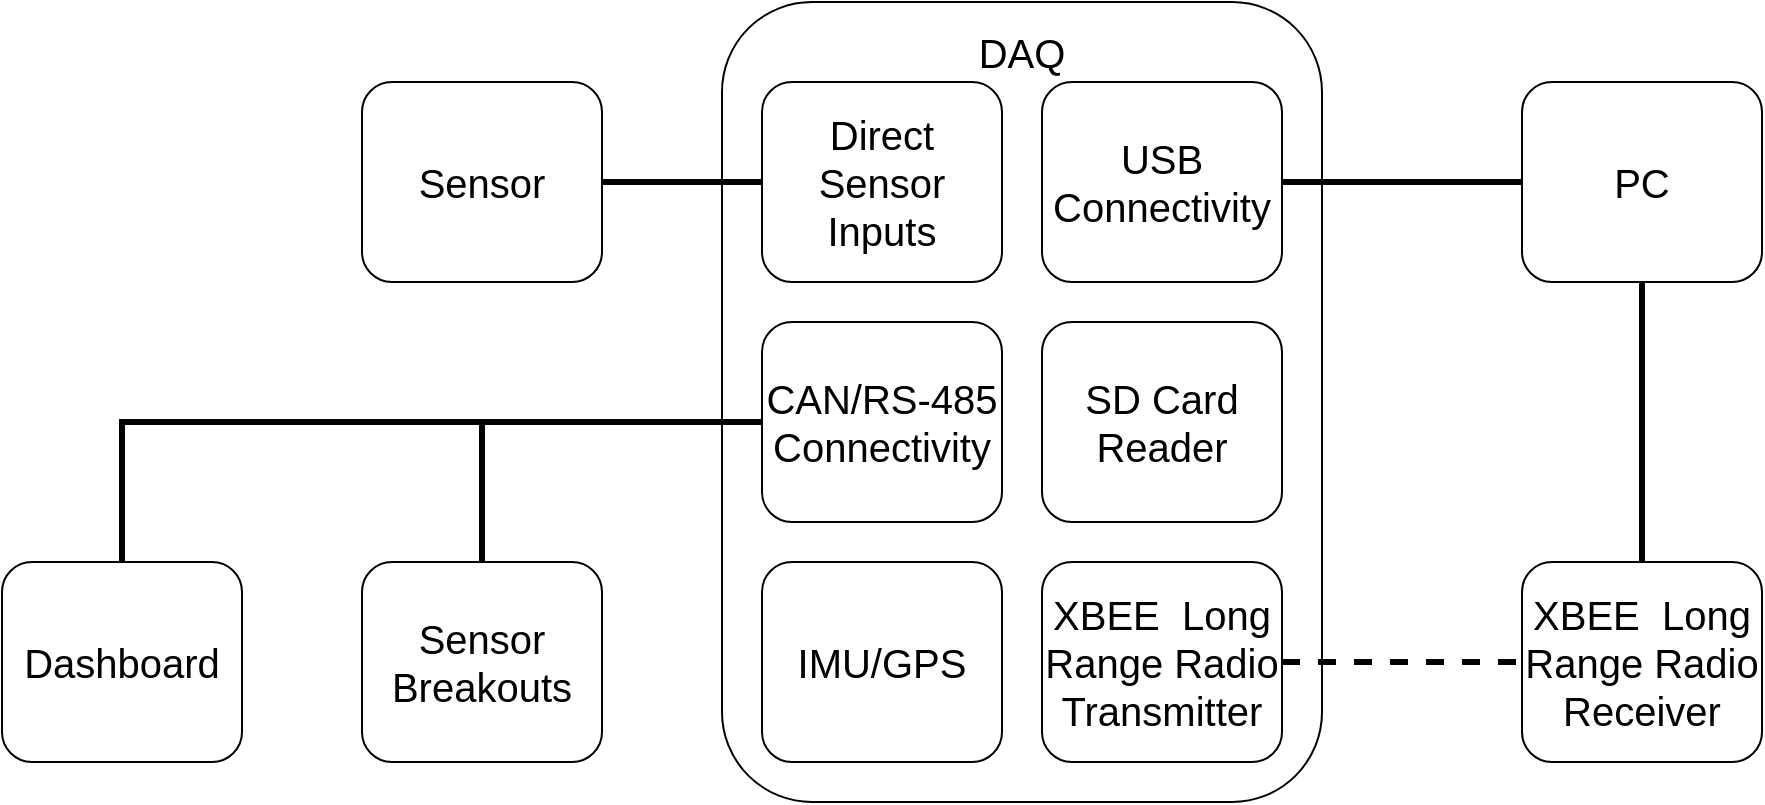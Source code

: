 <mxfile version="26.1.1">
  <diagram name="Page-1" id="6-F0O2mo-bmA5Y2_rc15">
    <mxGraphModel dx="2924" dy="1098" grid="1" gridSize="10" guides="1" tooltips="1" connect="1" arrows="1" fold="1" page="1" pageScale="1" pageWidth="850" pageHeight="1100" math="0" shadow="0">
      <root>
        <mxCell id="0" />
        <mxCell id="1" parent="0" />
        <mxCell id="g3oiN53RCh4N_Ikx8a8z-1" value="" style="rounded=1;whiteSpace=wrap;html=1;" vertex="1" parent="1">
          <mxGeometry x="90" y="310" width="300" height="400" as="geometry" />
        </mxCell>
        <mxCell id="g3oiN53RCh4N_Ikx8a8z-2" value="&lt;font style=&quot;font-size: 20px;&quot;&gt;SD Card Reader&lt;/font&gt;" style="rounded=1;whiteSpace=wrap;html=1;" vertex="1" parent="1">
          <mxGeometry x="250" y="470" width="120" height="100" as="geometry" />
        </mxCell>
        <mxCell id="g3oiN53RCh4N_Ikx8a8z-3" value="&lt;span style=&quot;font-size: 20px;&quot;&gt;IMU/GPS&lt;/span&gt;" style="rounded=1;whiteSpace=wrap;html=1;" vertex="1" parent="1">
          <mxGeometry x="110" y="590" width="120" height="100" as="geometry" />
        </mxCell>
        <mxCell id="g3oiN53RCh4N_Ikx8a8z-4" value="&lt;span style=&quot;font-size: 20px;&quot;&gt;CAN/RS-485 Connectivity&lt;/span&gt;" style="rounded=1;whiteSpace=wrap;html=1;" vertex="1" parent="1">
          <mxGeometry x="110" y="470" width="120" height="100" as="geometry" />
        </mxCell>
        <mxCell id="g3oiN53RCh4N_Ikx8a8z-5" value="&lt;span style=&quot;font-size: 20px;&quot;&gt;XBEE&amp;nbsp; Long Range Radio Transmitter&lt;/span&gt;" style="rounded=1;whiteSpace=wrap;html=1;" vertex="1" parent="1">
          <mxGeometry x="250" y="590" width="120" height="100" as="geometry" />
        </mxCell>
        <mxCell id="g3oiN53RCh4N_Ikx8a8z-6" value="&lt;font style=&quot;font-size: 20px;&quot;&gt;DAQ&lt;/font&gt;" style="text;html=1;align=center;verticalAlign=middle;whiteSpace=wrap;rounded=0;" vertex="1" parent="1">
          <mxGeometry x="210" y="320" width="60" height="30" as="geometry" />
        </mxCell>
        <mxCell id="g3oiN53RCh4N_Ikx8a8z-7" value="&lt;span style=&quot;font-size: 20px;&quot;&gt;Direct Sensor Inputs&lt;/span&gt;" style="rounded=1;whiteSpace=wrap;html=1;" vertex="1" parent="1">
          <mxGeometry x="110" y="350" width="120" height="100" as="geometry" />
        </mxCell>
        <mxCell id="g3oiN53RCh4N_Ikx8a8z-8" value="&lt;span style=&quot;font-size: 20px;&quot;&gt;USB Connectivity&lt;/span&gt;" style="rounded=1;whiteSpace=wrap;html=1;" vertex="1" parent="1">
          <mxGeometry x="250" y="350" width="120" height="100" as="geometry" />
        </mxCell>
        <mxCell id="g3oiN53RCh4N_Ikx8a8z-9" value="&lt;span style=&quot;font-size: 20px;&quot;&gt;XBEE&amp;nbsp; Long Range Radio Receiver&lt;/span&gt;" style="rounded=1;whiteSpace=wrap;html=1;" vertex="1" parent="1">
          <mxGeometry x="490" y="590" width="120" height="100" as="geometry" />
        </mxCell>
        <mxCell id="g3oiN53RCh4N_Ikx8a8z-10" value="" style="endArrow=none;dashed=1;html=1;rounded=0;exitX=1;exitY=0.5;exitDx=0;exitDy=0;entryX=0;entryY=0.5;entryDx=0;entryDy=0;strokeWidth=3;" edge="1" parent="1" source="g3oiN53RCh4N_Ikx8a8z-5" target="g3oiN53RCh4N_Ikx8a8z-9">
          <mxGeometry width="50" height="50" relative="1" as="geometry">
            <mxPoint x="420" y="800" as="sourcePoint" />
            <mxPoint x="470" y="750" as="targetPoint" />
          </mxGeometry>
        </mxCell>
        <mxCell id="g3oiN53RCh4N_Ikx8a8z-11" value="&lt;font style=&quot;font-size: 20px;&quot;&gt;PC&lt;/font&gt;" style="rounded=1;whiteSpace=wrap;html=1;" vertex="1" parent="1">
          <mxGeometry x="490" y="350" width="120" height="100" as="geometry" />
        </mxCell>
        <mxCell id="g3oiN53RCh4N_Ikx8a8z-12" value="" style="endArrow=none;html=1;rounded=0;exitX=0.5;exitY=0;exitDx=0;exitDy=0;entryX=0.5;entryY=1;entryDx=0;entryDy=0;strokeWidth=3;" edge="1" parent="1" source="g3oiN53RCh4N_Ikx8a8z-9" target="g3oiN53RCh4N_Ikx8a8z-11">
          <mxGeometry width="50" height="50" relative="1" as="geometry">
            <mxPoint x="550" y="550" as="sourcePoint" />
            <mxPoint x="600" y="500" as="targetPoint" />
          </mxGeometry>
        </mxCell>
        <mxCell id="g3oiN53RCh4N_Ikx8a8z-13" value="" style="endArrow=none;html=1;rounded=0;exitX=1;exitY=0.5;exitDx=0;exitDy=0;entryX=0;entryY=0.5;entryDx=0;entryDy=0;strokeWidth=3;" edge="1" parent="1" source="g3oiN53RCh4N_Ikx8a8z-8" target="g3oiN53RCh4N_Ikx8a8z-11">
          <mxGeometry width="50" height="50" relative="1" as="geometry">
            <mxPoint x="420" y="440" as="sourcePoint" />
            <mxPoint x="470" y="390" as="targetPoint" />
          </mxGeometry>
        </mxCell>
        <mxCell id="g3oiN53RCh4N_Ikx8a8z-15" value="&lt;span style=&quot;font-size: 20px;&quot;&gt;Sensor Breakouts&lt;/span&gt;" style="rounded=1;whiteSpace=wrap;html=1;" vertex="1" parent="1">
          <mxGeometry x="-90" y="590" width="120" height="100" as="geometry" />
        </mxCell>
        <mxCell id="g3oiN53RCh4N_Ikx8a8z-16" value="&lt;span style=&quot;font-size: 20px;&quot;&gt;Dashboard&lt;/span&gt;" style="rounded=1;whiteSpace=wrap;html=1;" vertex="1" parent="1">
          <mxGeometry x="-270" y="590" width="120" height="100" as="geometry" />
        </mxCell>
        <mxCell id="g3oiN53RCh4N_Ikx8a8z-17" value="" style="endArrow=none;html=1;rounded=0;entryX=0;entryY=0.5;entryDx=0;entryDy=0;exitX=0.5;exitY=0;exitDx=0;exitDy=0;strokeWidth=3;" edge="1" parent="1" source="g3oiN53RCh4N_Ikx8a8z-16" target="g3oiN53RCh4N_Ikx8a8z-4">
          <mxGeometry width="50" height="50" relative="1" as="geometry">
            <mxPoint x="-210" y="570" as="sourcePoint" />
            <mxPoint x="110" y="510" as="targetPoint" />
            <Array as="points">
              <mxPoint x="-210" y="520" />
            </Array>
          </mxGeometry>
        </mxCell>
        <mxCell id="g3oiN53RCh4N_Ikx8a8z-18" value="" style="endArrow=none;html=1;rounded=0;exitX=0.5;exitY=0;exitDx=0;exitDy=0;strokeWidth=3;" edge="1" parent="1" source="g3oiN53RCh4N_Ikx8a8z-15">
          <mxGeometry width="50" height="50" relative="1" as="geometry">
            <mxPoint x="-40" y="590" as="sourcePoint" />
            <mxPoint x="-30" y="520" as="targetPoint" />
          </mxGeometry>
        </mxCell>
        <mxCell id="g3oiN53RCh4N_Ikx8a8z-27" value="&lt;span style=&quot;font-size: 20px;&quot;&gt;Sensor&lt;/span&gt;" style="rounded=1;whiteSpace=wrap;html=1;" vertex="1" parent="1">
          <mxGeometry x="-90" y="350" width="120" height="100" as="geometry" />
        </mxCell>
        <mxCell id="g3oiN53RCh4N_Ikx8a8z-28" value="" style="endArrow=none;html=1;rounded=0;entryX=0;entryY=0.5;entryDx=0;entryDy=0;exitX=1;exitY=0.5;exitDx=0;exitDy=0;strokeWidth=3;" edge="1" parent="1" source="g3oiN53RCh4N_Ikx8a8z-27" target="g3oiN53RCh4N_Ikx8a8z-7">
          <mxGeometry width="50" height="50" relative="1" as="geometry">
            <mxPoint x="10" y="300" as="sourcePoint" />
            <mxPoint x="60" y="250" as="targetPoint" />
          </mxGeometry>
        </mxCell>
      </root>
    </mxGraphModel>
  </diagram>
</mxfile>
